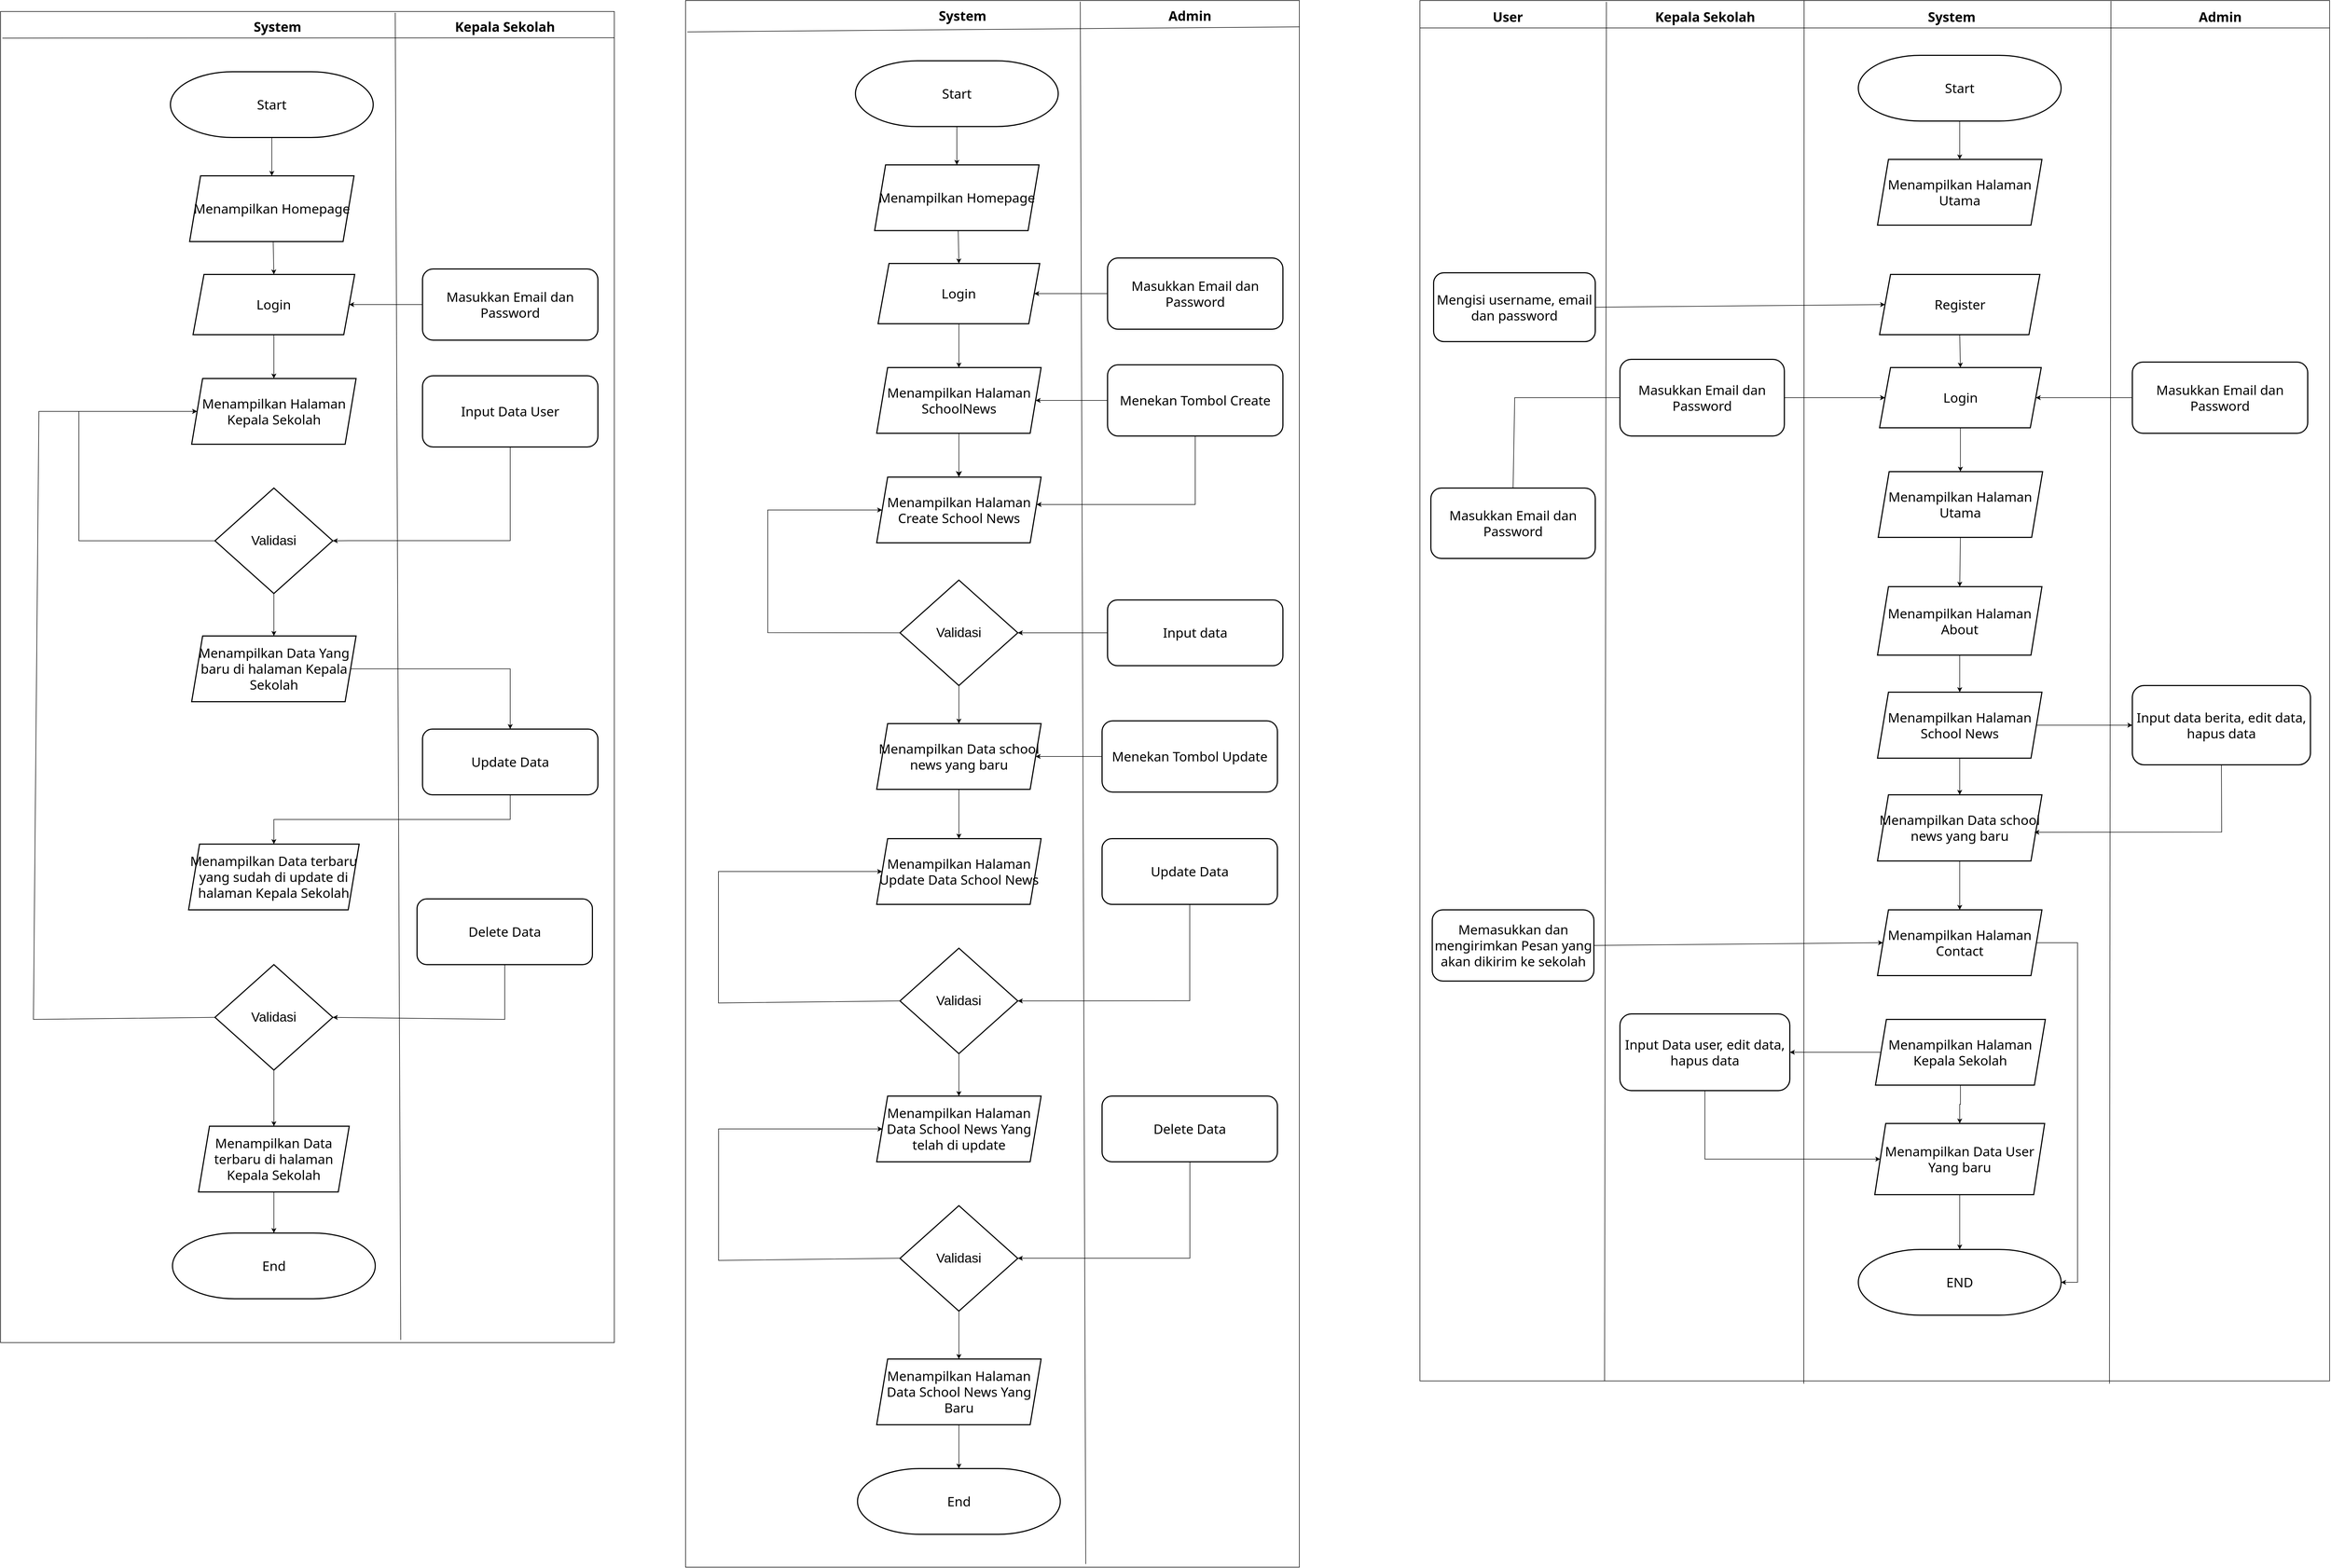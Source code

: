 <mxfile version="26.1.0">
  <diagram name="Page-1" id="62wgaQrexJW1h9v4I1wx">
    <mxGraphModel dx="7474" dy="3331" grid="1" gridSize="10" guides="1" tooltips="1" connect="1" arrows="1" fold="1" page="1" pageScale="1" pageWidth="850" pageHeight="1100" math="0" shadow="0">
      <root>
        <mxCell id="0" />
        <mxCell id="1" parent="0" />
        <mxCell id="3ltAxADLvt097WaD4qXk-1" value="" style="rounded=0;whiteSpace=wrap;html=1;movable=0;resizable=0;rotatable=0;deletable=0;editable=0;locked=1;connectable=0;" parent="1" vertex="1">
          <mxGeometry x="-380" y="-10" width="1660" height="2520" as="geometry" />
        </mxCell>
        <mxCell id="3ltAxADLvt097WaD4qXk-2" value="" style="endArrow=none;html=1;rounded=0;jumpSize=0;fontFamily=Segoe UI;fontSource=https%3A%2F%2Ffonts.googleapis.com%2Fcss%3Ffamily%3DSegoe%2BUI;" parent="1" edge="1">
          <mxGeometry width="50" height="50" relative="1" as="geometry">
            <mxPoint x="-380" y="40" as="sourcePoint" />
            <mxPoint x="1280" y="40" as="targetPoint" />
          </mxGeometry>
        </mxCell>
        <mxCell id="3ltAxADLvt097WaD4qXk-3" value="" style="endArrow=none;html=1;rounded=0;jumpSize=0;exitX=0.205;exitY=0.001;exitDx=0;exitDy=0;exitPerimeter=0;entryX=0.203;entryY=1;entryDx=0;entryDy=0;entryPerimeter=0;fontFamily=Segoe UI;fontSource=https%3A%2F%2Ffonts.googleapis.com%2Fcss%3Ffamily%3DSegoe%2BUI;" parent="1" source="3ltAxADLvt097WaD4qXk-1" target="3ltAxADLvt097WaD4qXk-1" edge="1">
          <mxGeometry width="50" height="50" relative="1" as="geometry">
            <mxPoint x="-370" y="50" as="sourcePoint" />
            <mxPoint x="-41" y="1140" as="targetPoint" />
          </mxGeometry>
        </mxCell>
        <mxCell id="3ltAxADLvt097WaD4qXk-4" value="" style="endArrow=none;html=1;rounded=0;jumpSize=0;exitX=0.205;exitY=0.001;exitDx=0;exitDy=0;exitPerimeter=0;entryX=0.422;entryY=1.002;entryDx=0;entryDy=0;entryPerimeter=0;fontFamily=Segoe UI;fontSource=https%3A%2F%2Ffonts.googleapis.com%2Fcss%3Ffamily%3DSegoe%2BUI;movable=0;resizable=0;rotatable=0;deletable=0;editable=0;locked=1;connectable=0;" parent="1" target="3ltAxADLvt097WaD4qXk-1" edge="1">
          <mxGeometry width="50" height="50" relative="1" as="geometry">
            <mxPoint x="321" y="-10" as="sourcePoint" />
            <mxPoint x="320" y="1139" as="targetPoint" />
          </mxGeometry>
        </mxCell>
        <mxCell id="3ltAxADLvt097WaD4qXk-5" value="" style="endArrow=none;html=1;rounded=0;jumpSize=0;exitX=0.205;exitY=0.001;exitDx=0;exitDy=0;exitPerimeter=0;entryX=0.758;entryY=1.002;entryDx=0;entryDy=0;entryPerimeter=0;fontFamily=Segoe UI;fontSource=https%3A%2F%2Ffonts.googleapis.com%2Fcss%3Ffamily%3DSegoe%2BUI;movable=0;resizable=0;rotatable=0;deletable=0;editable=0;locked=1;connectable=0;" parent="1" target="3ltAxADLvt097WaD4qXk-1" edge="1">
          <mxGeometry width="50" height="50" relative="1" as="geometry">
            <mxPoint x="881" y="-9" as="sourcePoint" />
            <mxPoint x="880" y="1140" as="targetPoint" />
          </mxGeometry>
        </mxCell>
        <mxCell id="3ltAxADLvt097WaD4qXk-6" value="User" style="text;strokeColor=none;fillColor=none;html=1;fontSize=24;fontStyle=1;verticalAlign=middle;align=center;fontFamily=Segoe UI;fontSource=https%3A%2F%2Ffonts.googleapis.com%2Fcss%3Ffamily%3DSegoe%2BUI;" parent="1" vertex="1">
          <mxGeometry x="-270" width="100" height="40" as="geometry" />
        </mxCell>
        <mxCell id="3ltAxADLvt097WaD4qXk-7" value="Kepala Sekolah" style="text;strokeColor=none;fillColor=none;html=1;fontSize=24;fontStyle=1;verticalAlign=middle;align=center;fontFamily=Segoe UI;fontSource=https%3A%2F%2Ffonts.googleapis.com%2Fcss%3Ffamily%3DSegoe%2BUI;" parent="1" vertex="1">
          <mxGeometry x="90" width="100" height="40" as="geometry" />
        </mxCell>
        <mxCell id="3ltAxADLvt097WaD4qXk-8" value="Admin" style="text;strokeColor=none;fillColor=none;html=1;fontSize=24;fontStyle=1;verticalAlign=middle;align=center;fontFamily=Segoe UI;fontSource=https%3A%2F%2Ffonts.googleapis.com%2Fcss%3Ffamily%3DSegoe%2BUI;" parent="1" vertex="1">
          <mxGeometry x="1030" width="100" height="40" as="geometry" />
        </mxCell>
        <mxCell id="3ltAxADLvt097WaD4qXk-9" value="System" style="text;strokeColor=none;fillColor=none;html=1;fontSize=24;fontStyle=1;verticalAlign=middle;align=center;fontFamily=Segoe UI;fontSource=https%3A%2F%2Ffonts.googleapis.com%2Fcss%3Ffamily%3DSegoe%2BUI;" parent="1" vertex="1">
          <mxGeometry x="540" width="100" height="40" as="geometry" />
        </mxCell>
        <mxCell id="3ltAxADLvt097WaD4qXk-10" value="&lt;font style=&quot;font-size: 24px;&quot;&gt;Start&lt;/font&gt;" style="strokeWidth=2;html=1;shape=mxgraph.flowchart.terminator;whiteSpace=wrap;fontFamily=Segoe UI;fontSource=https%3A%2F%2Ffonts.googleapis.com%2Fcss%3Ffamily%3DSegoe%2BUI;" parent="1" vertex="1">
          <mxGeometry x="420" y="90" width="370" height="120" as="geometry" />
        </mxCell>
        <mxCell id="3ltAxADLvt097WaD4qXk-11" value="&lt;font style=&quot;font-size: 24px;&quot;&gt;Masukkan Email dan Password&lt;/font&gt;" style="rounded=1;whiteSpace=wrap;html=1;strokeWidth=2;fontFamily=Segoe UI;fontSource=https%3A%2F%2Ffonts.googleapis.com%2Fcss%3Ffamily%3DSegoe%2BUI;" parent="1" vertex="1">
          <mxGeometry x="920" y="650" width="320" height="130" as="geometry" />
        </mxCell>
        <mxCell id="2jHWjRVy5P1K7-dbzUsx-12" value="" style="endArrow=classic;html=1;rounded=0;exitX=0.5;exitY=0;exitDx=0;exitDy=0;entryX=0;entryY=0.5;entryDx=0;entryDy=0;" parent="1" source="2jHWjRVy5P1K7-dbzUsx-10" target="3ltAxADLvt097WaD4qXk-15" edge="1">
          <mxGeometry width="50" height="50" relative="1" as="geometry">
            <mxPoint x="630" y="970" as="sourcePoint" />
            <mxPoint x="470" y="530" as="targetPoint" />
            <Array as="points">
              <mxPoint x="-207" y="715" />
            </Array>
          </mxGeometry>
        </mxCell>
        <mxCell id="3ltAxADLvt097WaD4qXk-13" value="&lt;font style=&quot;font-size: 24px;&quot;&gt;Masukkan Email dan Password&lt;/font&gt;" style="rounded=1;whiteSpace=wrap;html=1;strokeWidth=2;fontFamily=Segoe UI;fontSource=https%3A%2F%2Ffonts.googleapis.com%2Fcss%3Ffamily%3DSegoe%2BUI;" parent="1" vertex="1">
          <mxGeometry x="-15" y="645" width="300" height="140" as="geometry" />
        </mxCell>
        <mxCell id="3ltAxADLvt097WaD4qXk-15" value="&lt;font style=&quot;font-size: 24px;&quot;&gt;Login&lt;/font&gt;" style="shape=parallelogram;perimeter=parallelogramPerimeter;whiteSpace=wrap;html=1;fixedSize=1;strokeWidth=2;fontFamily=Segoe UI;fontSource=https%3A%2F%2Ffonts.googleapis.com%2Fcss%3Ffamily%3DSegoe%2BUI;" parent="1" vertex="1">
          <mxGeometry x="458.75" y="660" width="295" height="110" as="geometry" />
        </mxCell>
        <mxCell id="3ltAxADLvt097WaD4qXk-17" value="&lt;font style=&quot;font-size: 24px;&quot;&gt;Menampilkan Halaman Utama&lt;/font&gt;" style="shape=parallelogram;perimeter=parallelogramPerimeter;whiteSpace=wrap;html=1;fixedSize=1;strokeWidth=2;fontFamily=Segoe UI;fontSource=https%3A%2F%2Ffonts.googleapis.com%2Fcss%3Ffamily%3DSegoe%2BUI;" parent="1" vertex="1">
          <mxGeometry x="455" y="280" width="300" height="120" as="geometry" />
        </mxCell>
        <mxCell id="3ltAxADLvt097WaD4qXk-23" value="" style="edgeStyle=orthogonalEdgeStyle;rounded=0;orthogonalLoop=1;jettySize=auto;html=1;fontFamily=Segoe UI;fontSource=https%3A%2F%2Ffonts.googleapis.com%2Fcss%3Ffamily%3DSegoe%2BUI;" parent="1" source="3ltAxADLvt097WaD4qXk-19" target="3ltAxADLvt097WaD4qXk-22" edge="1">
          <mxGeometry relative="1" as="geometry" />
        </mxCell>
        <mxCell id="3ltAxADLvt097WaD4qXk-19" value="&lt;font style=&quot;font-size: 24px;&quot;&gt;Menampilkan Halaman About&lt;/font&gt;" style="shape=parallelogram;perimeter=parallelogramPerimeter;whiteSpace=wrap;html=1;fixedSize=1;strokeWidth=2;fontFamily=Segoe UI;fontSource=https%3A%2F%2Ffonts.googleapis.com%2Fcss%3Ffamily%3DSegoe%2BUI;" parent="1" vertex="1">
          <mxGeometry x="455" y="1060" width="300" height="125" as="geometry" />
        </mxCell>
        <mxCell id="3ltAxADLvt097WaD4qXk-27" value="" style="edgeStyle=orthogonalEdgeStyle;rounded=0;orthogonalLoop=1;jettySize=auto;html=1;fontFamily=Segoe UI;fontSource=https%3A%2F%2Ffonts.googleapis.com%2Fcss%3Ffamily%3DSegoe%2BUI;" parent="1" source="3ltAxADLvt097WaD4qXk-22" target="3ltAxADLvt097WaD4qXk-26" edge="1">
          <mxGeometry relative="1" as="geometry" />
        </mxCell>
        <mxCell id="3ltAxADLvt097WaD4qXk-31" value="" style="edgeStyle=orthogonalEdgeStyle;rounded=0;orthogonalLoop=1;jettySize=auto;html=1;fontFamily=Segoe UI;fontSource=https%3A%2F%2Ffonts.googleapis.com%2Fcss%3Ffamily%3DSegoe%2BUI;" parent="1" source="3ltAxADLvt097WaD4qXk-22" target="3ltAxADLvt097WaD4qXk-30" edge="1">
          <mxGeometry relative="1" as="geometry" />
        </mxCell>
        <mxCell id="3ltAxADLvt097WaD4qXk-22" value="&lt;font style=&quot;font-size: 24px;&quot;&gt;Menampilkan Halaman School News&lt;/font&gt;" style="shape=parallelogram;perimeter=parallelogramPerimeter;whiteSpace=wrap;html=1;fixedSize=1;strokeWidth=2;fontFamily=Segoe UI;fontSource=https%3A%2F%2Ffonts.googleapis.com%2Fcss%3Ffamily%3DSegoe%2BUI;" parent="1" vertex="1">
          <mxGeometry x="455" y="1252.62" width="300" height="120.5" as="geometry" />
        </mxCell>
        <mxCell id="3ltAxADLvt097WaD4qXk-26" value="&lt;font style=&quot;font-size: 24px;&quot;&gt;Input data berita, edit data, hapus data&lt;/font&gt;" style="rounded=1;whiteSpace=wrap;html=1;strokeWidth=2;fontFamily=Segoe UI;fontSource=https%3A%2F%2Ffonts.googleapis.com%2Fcss%3Ffamily%3DSegoe%2BUI;" parent="1" vertex="1">
          <mxGeometry x="920" y="1240.5" width="325" height="144.75" as="geometry" />
        </mxCell>
        <mxCell id="3ltAxADLvt097WaD4qXk-35" value="" style="edgeStyle=orthogonalEdgeStyle;rounded=0;orthogonalLoop=1;jettySize=auto;html=1;fontFamily=Segoe UI;fontSource=https%3A%2F%2Ffonts.googleapis.com%2Fcss%3Ffamily%3DSegoe%2BUI;" parent="1" source="3ltAxADLvt097WaD4qXk-30" target="3ltAxADLvt097WaD4qXk-34" edge="1">
          <mxGeometry relative="1" as="geometry" />
        </mxCell>
        <mxCell id="3ltAxADLvt097WaD4qXk-30" value="&lt;font style=&quot;font-size: 24px;&quot;&gt;Menampilkan Data school news yang baru&lt;/font&gt;" style="shape=parallelogram;perimeter=parallelogramPerimeter;whiteSpace=wrap;html=1;fixedSize=1;strokeWidth=2;fontFamily=Segoe UI;fontSource=https%3A%2F%2Ffonts.googleapis.com%2Fcss%3Ffamily%3DSegoe%2BUI;" parent="1" vertex="1">
          <mxGeometry x="455" y="1440" width="300" height="120.75" as="geometry" />
        </mxCell>
        <mxCell id="3ltAxADLvt097WaD4qXk-32" value="" style="endArrow=classic;html=1;rounded=0;exitX=0.5;exitY=1;exitDx=0;exitDy=0;entryX=0.954;entryY=0.566;entryDx=0;entryDy=0;entryPerimeter=0;fontFamily=Segoe UI;fontSource=https%3A%2F%2Ffonts.googleapis.com%2Fcss%3Ffamily%3DSegoe%2BUI;" parent="1" source="3ltAxADLvt097WaD4qXk-26" target="3ltAxADLvt097WaD4qXk-30" edge="1">
          <mxGeometry width="50" height="50" relative="1" as="geometry">
            <mxPoint x="1060" y="1250" as="sourcePoint" />
            <mxPoint x="1110" y="1200" as="targetPoint" />
            <Array as="points">
              <mxPoint x="1083" y="1508" />
            </Array>
          </mxGeometry>
        </mxCell>
        <mxCell id="3ltAxADLvt097WaD4qXk-34" value="&lt;font style=&quot;font-size: 24px;&quot;&gt;Menampilkan Halaman Contact&lt;/font&gt;" style="shape=parallelogram;perimeter=parallelogramPerimeter;whiteSpace=wrap;html=1;fixedSize=1;strokeWidth=2;fontFamily=Segoe UI;fontSource=https%3A%2F%2Ffonts.googleapis.com%2Fcss%3Ffamily%3DSegoe%2BUI;" parent="1" vertex="1">
          <mxGeometry x="455" y="1650" width="300" height="120" as="geometry" />
        </mxCell>
        <mxCell id="3ltAxADLvt097WaD4qXk-36" value="" style="endArrow=classic;html=1;rounded=0;entryX=0;entryY=0.5;entryDx=0;entryDy=0;fontFamily=Segoe UI;fontSource=https%3A%2F%2Ffonts.googleapis.com%2Fcss%3Ffamily%3DSegoe%2BUI;" parent="1" source="3ltAxADLvt097WaD4qXk-13" target="3ltAxADLvt097WaD4qXk-15" edge="1">
          <mxGeometry width="50" height="50" relative="1" as="geometry">
            <mxPoint x="270" y="397.5" as="sourcePoint" />
            <mxPoint x="340.711" y="347.5" as="targetPoint" />
          </mxGeometry>
        </mxCell>
        <mxCell id="3ltAxADLvt097WaD4qXk-37" value="" style="endArrow=classic;html=1;rounded=0;entryX=1;entryY=0.5;entryDx=0;entryDy=0;exitX=0;exitY=0.5;exitDx=0;exitDy=0;movable=0;resizable=0;rotatable=0;deletable=0;editable=0;locked=1;connectable=0;" parent="1" source="3ltAxADLvt097WaD4qXk-11" target="3ltAxADLvt097WaD4qXk-15" edge="1">
          <mxGeometry width="50" height="50" relative="1" as="geometry">
            <mxPoint x="960" y="400" as="sourcePoint" />
            <mxPoint x="1010" y="350" as="targetPoint" />
          </mxGeometry>
        </mxCell>
        <mxCell id="3ltAxADLvt097WaD4qXk-38" value="&lt;font style=&quot;font-size: 24px;&quot;&gt;Memasukkan dan mengirimkan Pesan yang akan dikirim ke sekolah&lt;/font&gt;" style="rounded=1;whiteSpace=wrap;html=1;strokeWidth=2;fontFamily=Segoe UI;fontSource=https%3A%2F%2Ffonts.googleapis.com%2Fcss%3Ffamily%3DSegoe%2BUI;" parent="1" vertex="1">
          <mxGeometry x="-357.5" y="1650" width="295" height="130" as="geometry" />
        </mxCell>
        <mxCell id="3ltAxADLvt097WaD4qXk-41" value="&lt;font style=&quot;font-size: 24px;&quot;&gt;Register&lt;/font&gt;" style="shape=parallelogram;perimeter=parallelogramPerimeter;whiteSpace=wrap;html=1;fixedSize=1;strokeWidth=2;fontFamily=Segoe UI;fontSource=https%3A%2F%2Ffonts.googleapis.com%2Fcss%3Ffamily%3DSegoe%2BUI;" parent="1" vertex="1">
          <mxGeometry x="458.75" y="490" width="292.5" height="110" as="geometry" />
        </mxCell>
        <mxCell id="3ltAxADLvt097WaD4qXk-43" value="" style="endArrow=classic;html=1;rounded=0;entryX=0.5;entryY=0;entryDx=0;entryDy=0;exitX=0.5;exitY=1;exitDx=0;exitDy=0;fontFamily=Segoe UI;fontSource=https%3A%2F%2Ffonts.googleapis.com%2Fcss%3Ffamily%3DSegoe%2BUI;" parent="1" source="3ltAxADLvt097WaD4qXk-41" target="3ltAxADLvt097WaD4qXk-15" edge="1">
          <mxGeometry width="50" height="50" relative="1" as="geometry">
            <mxPoint x="600" y="390" as="sourcePoint" />
            <mxPoint x="650" y="380" as="targetPoint" />
          </mxGeometry>
        </mxCell>
        <mxCell id="3ltAxADLvt097WaD4qXk-44" value="&lt;font style=&quot;font-size: 24px;&quot;&gt;Mengisi username, email dan password&lt;/font&gt;" style="rounded=1;whiteSpace=wrap;html=1;strokeWidth=2;fontFamily=Segoe UI;fontSource=https%3A%2F%2Ffonts.googleapis.com%2Fcss%3Ffamily%3DSegoe%2BUI;" parent="1" vertex="1">
          <mxGeometry x="-355" y="487" width="295" height="125.63" as="geometry" />
        </mxCell>
        <mxCell id="2jHWjRVy5P1K7-dbzUsx-4" value="" style="edgeStyle=orthogonalEdgeStyle;rounded=0;orthogonalLoop=1;jettySize=auto;html=1;fontFamily=Segoe UI;fontSource=https%3A%2F%2Ffonts.googleapis.com%2Fcss%3Ffamily%3DSegoe%2BUI;" parent="1" source="2jHWjRVy5P1K7-dbzUsx-1" target="2jHWjRVy5P1K7-dbzUsx-3" edge="1">
          <mxGeometry relative="1" as="geometry" />
        </mxCell>
        <mxCell id="2jHWjRVy5P1K7-dbzUsx-6" value="" style="edgeStyle=orthogonalEdgeStyle;rounded=0;orthogonalLoop=1;jettySize=auto;html=1;fontFamily=Segoe UI;fontSource=https%3A%2F%2Ffonts.googleapis.com%2Fcss%3Ffamily%3DSegoe%2BUI;" parent="1" source="2jHWjRVy5P1K7-dbzUsx-1" target="2jHWjRVy5P1K7-dbzUsx-5" edge="1">
          <mxGeometry relative="1" as="geometry" />
        </mxCell>
        <mxCell id="2jHWjRVy5P1K7-dbzUsx-1" value="&lt;font style=&quot;font-size: 24px;&quot;&gt;Menampilkan Halaman Kepala Sekolah&lt;/font&gt;" style="shape=parallelogram;perimeter=parallelogramPerimeter;whiteSpace=wrap;html=1;fixedSize=1;strokeWidth=2;fontFamily=Segoe UI;fontSource=https%3A%2F%2Ffonts.googleapis.com%2Fcss%3Ffamily%3DSegoe%2BUI;" parent="1" vertex="1">
          <mxGeometry x="451.25" y="1850" width="310" height="120" as="geometry" />
        </mxCell>
        <mxCell id="2jHWjRVy5P1K7-dbzUsx-3" value="&lt;font style=&quot;font-size: 24px;&quot;&gt;Input Data user, edit data, hapus data&lt;/font&gt;" style="rounded=1;whiteSpace=wrap;html=1;strokeWidth=2;fontFamily=Segoe UI;fontSource=https%3A%2F%2Ffonts.googleapis.com%2Fcss%3Ffamily%3DSegoe%2BUI;" parent="1" vertex="1">
          <mxGeometry x="-15" y="1840" width="310" height="140" as="geometry" />
        </mxCell>
        <mxCell id="2jHWjRVy5P1K7-dbzUsx-5" value="&lt;font style=&quot;font-size: 24px;&quot;&gt;Menampilkan Data User Yang baru&lt;/font&gt;" style="shape=parallelogram;perimeter=parallelogramPerimeter;whiteSpace=wrap;html=1;fixedSize=1;strokeWidth=2;fontFamily=Segoe UI;fontSource=https%3A%2F%2Ffonts.googleapis.com%2Fcss%3Ffamily%3DSegoe%2BUI;" parent="1" vertex="1">
          <mxGeometry x="450" y="2040" width="310" height="130" as="geometry" />
        </mxCell>
        <mxCell id="2jHWjRVy5P1K7-dbzUsx-7" value="" style="endArrow=classic;html=1;rounded=0;exitX=0.5;exitY=1;exitDx=0;exitDy=0;entryX=0;entryY=0.5;entryDx=0;entryDy=0;" parent="1" source="2jHWjRVy5P1K7-dbzUsx-3" target="2jHWjRVy5P1K7-dbzUsx-5" edge="1">
          <mxGeometry width="50" height="50" relative="1" as="geometry">
            <mxPoint x="270" y="2070" as="sourcePoint" />
            <mxPoint x="320" y="2020" as="targetPoint" />
            <Array as="points">
              <mxPoint x="140" y="2105" />
            </Array>
          </mxGeometry>
        </mxCell>
        <mxCell id="2jHWjRVy5P1K7-dbzUsx-10" value="&lt;font style=&quot;font-size: 24px;&quot;&gt;Masukkan Email dan Password&lt;/font&gt;" style="rounded=1;whiteSpace=wrap;html=1;fontFamily=Segoe UI;strokeWidth=2;fontSource=https%3A%2F%2Ffonts.googleapis.com%2Fcss%3Ffamily%3DSegoe%2BUI;" parent="1" vertex="1">
          <mxGeometry x="-360" y="880" width="300" height="128.45" as="geometry" />
        </mxCell>
        <mxCell id="2jHWjRVy5P1K7-dbzUsx-13" value="&lt;font style=&quot;font-size: 24px;&quot;&gt;END&lt;/font&gt;" style="strokeWidth=2;html=1;shape=mxgraph.flowchart.terminator;whiteSpace=wrap;fontFamily=Segoe UI;fontSource=https%3A%2F%2Ffonts.googleapis.com%2Fcss%3Ffamily%3DSegoe%2BUI;" parent="1" vertex="1">
          <mxGeometry x="420" y="2270" width="370" height="120" as="geometry" />
        </mxCell>
        <mxCell id="2jHWjRVy5P1K7-dbzUsx-14" value="" style="endArrow=classic;html=1;rounded=0;entryX=0.5;entryY=0;entryDx=0;entryDy=0;entryPerimeter=0;exitX=0.5;exitY=1;exitDx=0;exitDy=0;" parent="1" source="2jHWjRVy5P1K7-dbzUsx-5" target="2jHWjRVy5P1K7-dbzUsx-13" edge="1">
          <mxGeometry width="50" height="50" relative="1" as="geometry">
            <mxPoint x="540" y="2140" as="sourcePoint" />
            <mxPoint x="590" y="2090" as="targetPoint" />
          </mxGeometry>
        </mxCell>
        <mxCell id="2jHWjRVy5P1K7-dbzUsx-15" value="" style="endArrow=classic;html=1;rounded=0;exitX=1;exitY=0.5;exitDx=0;exitDy=0;entryX=0;entryY=0.5;entryDx=0;entryDy=0;" parent="1" source="3ltAxADLvt097WaD4qXk-44" target="3ltAxADLvt097WaD4qXk-41" edge="1">
          <mxGeometry width="50" height="50" relative="1" as="geometry">
            <mxPoint x="110" y="560" as="sourcePoint" />
            <mxPoint x="160" y="510" as="targetPoint" />
          </mxGeometry>
        </mxCell>
        <mxCell id="2jHWjRVy5P1K7-dbzUsx-16" value="&lt;font style=&quot;font-size: 24px;&quot;&gt;Menampilkan Halaman Utama&lt;/font&gt;" style="shape=parallelogram;perimeter=parallelogramPerimeter;whiteSpace=wrap;html=1;fixedSize=1;strokeWidth=2;fontFamily=Segoe UI;fontSource=https%3A%2F%2Ffonts.googleapis.com%2Fcss%3Ffamily%3DSegoe%2BUI;" parent="1" vertex="1">
          <mxGeometry x="456.25" y="850" width="300" height="120" as="geometry" />
        </mxCell>
        <mxCell id="2jHWjRVy5P1K7-dbzUsx-18" value="" style="endArrow=classic;html=1;rounded=0;exitX=0.5;exitY=1;exitDx=0;exitDy=0;entryX=0.5;entryY=0;entryDx=0;entryDy=0;" parent="1" source="3ltAxADLvt097WaD4qXk-15" target="2jHWjRVy5P1K7-dbzUsx-16" edge="1">
          <mxGeometry width="50" height="50" relative="1" as="geometry">
            <mxPoint x="605.82" y="770" as="sourcePoint" />
            <mxPoint x="605.82" y="860" as="targetPoint" />
          </mxGeometry>
        </mxCell>
        <mxCell id="2jHWjRVy5P1K7-dbzUsx-19" value="" style="endArrow=classic;html=1;rounded=0;exitX=0.5;exitY=1;exitDx=0;exitDy=0;entryX=0.5;entryY=0;entryDx=0;entryDy=0;" parent="1" source="2jHWjRVy5P1K7-dbzUsx-16" target="3ltAxADLvt097WaD4qXk-19" edge="1">
          <mxGeometry width="50" height="50" relative="1" as="geometry">
            <mxPoint x="604.57" y="980" as="sourcePoint" />
            <mxPoint x="604.57" y="1060" as="targetPoint" />
          </mxGeometry>
        </mxCell>
        <mxCell id="2jHWjRVy5P1K7-dbzUsx-20" value="" style="endArrow=classic;html=1;rounded=0;exitX=0.5;exitY=1;exitDx=0;exitDy=0;exitPerimeter=0;entryX=0.5;entryY=0;entryDx=0;entryDy=0;" parent="1" source="3ltAxADLvt097WaD4qXk-10" target="3ltAxADLvt097WaD4qXk-17" edge="1">
          <mxGeometry width="50" height="50" relative="1" as="geometry">
            <mxPoint x="600" y="290" as="sourcePoint" />
            <mxPoint x="650" y="240" as="targetPoint" />
          </mxGeometry>
        </mxCell>
        <mxCell id="2jHWjRVy5P1K7-dbzUsx-22" value="" style="endArrow=classic;html=1;rounded=0;exitX=1;exitY=0.5;exitDx=0;exitDy=0;entryX=0;entryY=0.5;entryDx=0;entryDy=0;" parent="1" source="3ltAxADLvt097WaD4qXk-38" target="3ltAxADLvt097WaD4qXk-34" edge="1">
          <mxGeometry width="50" height="50" relative="1" as="geometry">
            <mxPoint x="80" y="1710" as="sourcePoint" />
            <mxPoint x="130" y="1660" as="targetPoint" />
          </mxGeometry>
        </mxCell>
        <mxCell id="2jHWjRVy5P1K7-dbzUsx-23" value="" style="endArrow=classic;html=1;rounded=0;exitX=1;exitY=0.5;exitDx=0;exitDy=0;" parent="1" source="3ltAxADLvt097WaD4qXk-34" target="2jHWjRVy5P1K7-dbzUsx-13" edge="1">
          <mxGeometry width="50" height="50" relative="1" as="geometry">
            <mxPoint x="670" y="1805" as="sourcePoint" />
            <mxPoint x="1197" y="1800" as="targetPoint" />
            <Array as="points">
              <mxPoint x="820" y="1710" />
              <mxPoint x="820" y="2330" />
            </Array>
          </mxGeometry>
        </mxCell>
        <mxCell id="dduft3zrfglzk03316oQ-1" value="" style="rounded=0;whiteSpace=wrap;html=1;movable=1;resizable=1;rotatable=1;deletable=1;editable=1;locked=0;connectable=1;" parent="1" vertex="1">
          <mxGeometry x="-1720" y="-10" width="1120" height="2860" as="geometry" />
        </mxCell>
        <mxCell id="dduft3zrfglzk03316oQ-2" value="" style="endArrow=none;html=1;rounded=0;jumpSize=0;fontFamily=Segoe UI;fontSource=https%3A%2F%2Ffonts.googleapis.com%2Fcss%3Ffamily%3DSegoe%2BUI;exitX=0.003;exitY=0.02;exitDx=0;exitDy=0;exitPerimeter=0;" parent="1" source="dduft3zrfglzk03316oQ-1" edge="1">
          <mxGeometry width="50" height="50" relative="1" as="geometry">
            <mxPoint x="-2260" y="38" as="sourcePoint" />
            <mxPoint x="-600" y="38" as="targetPoint" />
          </mxGeometry>
        </mxCell>
        <mxCell id="dduft3zrfglzk03316oQ-5" value="Admin" style="text;strokeColor=none;fillColor=none;html=1;fontSize=24;fontStyle=1;verticalAlign=middle;align=center;fontFamily=Segoe UI;fontSource=https%3A%2F%2Ffonts.googleapis.com%2Fcss%3Ffamily%3DSegoe%2BUI;" parent="1" vertex="1">
          <mxGeometry x="-850" y="-2" width="100" height="40" as="geometry" />
        </mxCell>
        <mxCell id="dduft3zrfglzk03316oQ-6" value="System" style="text;strokeColor=none;fillColor=none;html=1;fontSize=24;fontStyle=1;verticalAlign=middle;align=center;fontFamily=Segoe UI;fontSource=https%3A%2F%2Ffonts.googleapis.com%2Fcss%3Ffamily%3DSegoe%2BUI;" parent="1" vertex="1">
          <mxGeometry x="-1265" y="-2" width="100" height="40" as="geometry" />
        </mxCell>
        <mxCell id="dduft3zrfglzk03316oQ-10" value="" style="endArrow=none;html=1;rounded=0;jumpSize=0;exitX=0.205;exitY=0.001;exitDx=0;exitDy=0;exitPerimeter=0;entryX=0.652;entryY=0.998;entryDx=0;entryDy=0;entryPerimeter=0;fontFamily=Segoe UI;fontSource=https%3A%2F%2Ffonts.googleapis.com%2Fcss%3Ffamily%3DSegoe%2BUI;" parent="1" edge="1" target="dduft3zrfglzk03316oQ-1">
          <mxGeometry width="50" height="50" relative="1" as="geometry">
            <mxPoint x="-999.8" y="-7.83" as="sourcePoint" />
            <mxPoint x="-950.0" y="2817.84" as="targetPoint" />
          </mxGeometry>
        </mxCell>
        <mxCell id="dduft3zrfglzk03316oQ-11" value="&lt;font style=&quot;font-size: 24px;&quot;&gt;Start&lt;/font&gt;" style="strokeWidth=2;html=1;shape=mxgraph.flowchart.terminator;whiteSpace=wrap;fontFamily=Segoe UI;fontSource=https%3A%2F%2Ffonts.googleapis.com%2Fcss%3Ffamily%3DSegoe%2BUI;" parent="1" vertex="1">
          <mxGeometry x="-1410" y="100" width="370" height="120" as="geometry" />
        </mxCell>
        <mxCell id="dduft3zrfglzk03316oQ-12" value="&lt;font style=&quot;font-size: 24px;&quot;&gt;Menampilkan Homepage&lt;/font&gt;" style="shape=parallelogram;perimeter=parallelogramPerimeter;whiteSpace=wrap;html=1;fixedSize=1;strokeWidth=2;fontFamily=Segoe UI;fontSource=https%3A%2F%2Ffonts.googleapis.com%2Fcss%3Ffamily%3DSegoe%2BUI;" parent="1" vertex="1">
          <mxGeometry x="-1375" y="290" width="300" height="120" as="geometry" />
        </mxCell>
        <mxCell id="dduft3zrfglzk03316oQ-13" value="" style="endArrow=classic;html=1;rounded=0;exitX=0.5;exitY=1;exitDx=0;exitDy=0;exitPerimeter=0;entryX=0.5;entryY=0;entryDx=0;entryDy=0;" parent="1" source="dduft3zrfglzk03316oQ-11" target="dduft3zrfglzk03316oQ-12" edge="1">
          <mxGeometry width="50" height="50" relative="1" as="geometry">
            <mxPoint x="-1230" y="300" as="sourcePoint" />
            <mxPoint x="-1180" y="250" as="targetPoint" />
          </mxGeometry>
        </mxCell>
        <mxCell id="dduft3zrfglzk03316oQ-14" value="&lt;font style=&quot;font-size: 24px;&quot;&gt;Masukkan Email dan Password&lt;/font&gt;" style="rounded=1;whiteSpace=wrap;html=1;strokeWidth=2;fontFamily=Segoe UI;fontSource=https%3A%2F%2Ffonts.googleapis.com%2Fcss%3Ffamily%3DSegoe%2BUI;" parent="1" vertex="1">
          <mxGeometry x="-950" y="460" width="320" height="130" as="geometry" />
        </mxCell>
        <mxCell id="dduft3zrfglzk03316oQ-16" value="&lt;font style=&quot;font-size: 24px;&quot;&gt;Login&lt;/font&gt;" style="shape=parallelogram;perimeter=parallelogramPerimeter;whiteSpace=wrap;html=1;fixedSize=1;strokeWidth=2;fontFamily=Segoe UI;fontSource=https%3A%2F%2Ffonts.googleapis.com%2Fcss%3Ffamily%3DSegoe%2BUI;" parent="1" vertex="1">
          <mxGeometry x="-1368.75" y="470" width="295" height="110" as="geometry" />
        </mxCell>
        <mxCell id="dduft3zrfglzk03316oQ-18" value="" style="endArrow=classic;html=1;rounded=0;entryX=1;entryY=0.5;entryDx=0;entryDy=0;exitX=0;exitY=0.5;exitDx=0;exitDy=0;movable=0;resizable=0;rotatable=0;deletable=0;editable=0;locked=1;connectable=0;" parent="1" source="dduft3zrfglzk03316oQ-14" target="dduft3zrfglzk03316oQ-16" edge="1">
          <mxGeometry width="50" height="50" relative="1" as="geometry">
            <mxPoint x="970" y="410" as="sourcePoint" />
            <mxPoint x="1020" y="360" as="targetPoint" />
          </mxGeometry>
        </mxCell>
        <mxCell id="dduft3zrfglzk03316oQ-19" value="" style="endArrow=classic;html=1;rounded=0;entryX=0.5;entryY=0;entryDx=0;entryDy=0;exitX=0.5;exitY=1;exitDx=0;exitDy=0;fontFamily=Segoe UI;fontSource=https%3A%2F%2Ffonts.googleapis.com%2Fcss%3Ffamily%3DSegoe%2BUI;" parent="1" target="dduft3zrfglzk03316oQ-16" edge="1">
          <mxGeometry width="50" height="50" relative="1" as="geometry">
            <mxPoint x="-1222.5" y="410" as="sourcePoint" />
            <mxPoint x="-1177.5" y="190" as="targetPoint" />
          </mxGeometry>
        </mxCell>
        <mxCell id="dduft3zrfglzk03316oQ-23" value="" style="edgeStyle=none;curved=1;rounded=0;orthogonalLoop=1;jettySize=auto;html=1;fontSize=12;startSize=8;endSize=8;" parent="1" source="dduft3zrfglzk03316oQ-20" target="dduft3zrfglzk03316oQ-22" edge="1">
          <mxGeometry relative="1" as="geometry" />
        </mxCell>
        <mxCell id="CD1XW3Ag8t7nM-20CVLd-2" value="" style="edgeStyle=orthogonalEdgeStyle;rounded=0;orthogonalLoop=1;jettySize=auto;html=1;entryX=1;entryY=0.5;entryDx=0;entryDy=0;exitX=0;exitY=0.5;exitDx=0;exitDy=0;" parent="1" source="CD1XW3Ag8t7nM-20CVLd-1" target="dduft3zrfglzk03316oQ-20" edge="1">
          <mxGeometry relative="1" as="geometry" />
        </mxCell>
        <mxCell id="dduft3zrfglzk03316oQ-20" value="&lt;font style=&quot;font-size: 24px;&quot;&gt;Menampilkan Halaman SchoolNews&lt;/font&gt;" style="shape=parallelogram;perimeter=parallelogramPerimeter;whiteSpace=wrap;html=1;fixedSize=1;strokeWidth=2;fontFamily=Segoe UI;fontSource=https%3A%2F%2Ffonts.googleapis.com%2Fcss%3Ffamily%3DSegoe%2BUI;" parent="1" vertex="1">
          <mxGeometry x="-1371.25" y="660" width="300" height="120" as="geometry" />
        </mxCell>
        <mxCell id="dduft3zrfglzk03316oQ-21" value="" style="endArrow=classic;html=1;rounded=0;exitX=0.5;exitY=1;exitDx=0;exitDy=0;entryX=0.5;entryY=0;entryDx=0;entryDy=0;" parent="1" source="dduft3zrfglzk03316oQ-16" target="dduft3zrfglzk03316oQ-20" edge="1">
          <mxGeometry width="50" height="50" relative="1" as="geometry">
            <mxPoint x="-1221.68" y="580" as="sourcePoint" />
            <mxPoint x="-1221.68" y="670" as="targetPoint" />
          </mxGeometry>
        </mxCell>
        <mxCell id="dduft3zrfglzk03316oQ-22" value="&lt;font style=&quot;font-size: 24px;&quot;&gt;Menampilkan Halaman Create School News&lt;/font&gt;" style="shape=parallelogram;perimeter=parallelogramPerimeter;whiteSpace=wrap;html=1;fixedSize=1;fontFamily=Segoe UI;strokeWidth=2;fontSource=https%3A%2F%2Ffonts.googleapis.com%2Fcss%3Ffamily%3DSegoe%2BUI;" parent="1" vertex="1">
          <mxGeometry x="-1371.25" y="860" width="300" height="120" as="geometry" />
        </mxCell>
        <mxCell id="CD1XW3Ag8t7nM-20CVLd-1" value="&lt;font style=&quot;font-size: 24px;&quot;&gt;Menekan Tombol Create&lt;/font&gt;" style="rounded=1;whiteSpace=wrap;html=1;fontFamily=Segoe UI;strokeWidth=2;fontSource=https%3A%2F%2Ffonts.googleapis.com%2Fcss%3Ffamily%3DSegoe%2BUI;" parent="1" vertex="1">
          <mxGeometry x="-950" y="655" width="320" height="130" as="geometry" />
        </mxCell>
        <mxCell id="CD1XW3Ag8t7nM-20CVLd-3" value="" style="edgeStyle=orthogonalEdgeStyle;rounded=0;orthogonalLoop=1;jettySize=auto;html=1;exitX=0.5;exitY=1;exitDx=0;exitDy=0;" parent="1" source="CD1XW3Ag8t7nM-20CVLd-1" target="dduft3zrfglzk03316oQ-22" edge="1">
          <mxGeometry relative="1" as="geometry">
            <mxPoint x="-900" y="943.89" as="sourcePoint" />
            <mxPoint x="-769" y="943.89" as="targetPoint" />
            <Array as="points">
              <mxPoint x="-790" y="910" />
            </Array>
          </mxGeometry>
        </mxCell>
        <mxCell id="CD1XW3Ag8t7nM-20CVLd-7" value="" style="edgeStyle=orthogonalEdgeStyle;rounded=0;orthogonalLoop=1;jettySize=auto;html=1;entryX=1;entryY=0.5;entryDx=0;entryDy=0;exitX=0;exitY=0.5;exitDx=0;exitDy=0;entryPerimeter=0;" parent="1" source="CD1XW3Ag8t7nM-20CVLd-6" target="RlPF4eproUmVAvi5OpJy-2" edge="1">
          <mxGeometry relative="1" as="geometry" />
        </mxCell>
        <mxCell id="RlPF4eproUmVAvi5OpJy-10" value="" style="edgeStyle=orthogonalEdgeStyle;rounded=0;orthogonalLoop=1;jettySize=auto;html=1;" edge="1" parent="1" source="CD1XW3Ag8t7nM-20CVLd-4" target="RlPF4eproUmVAvi5OpJy-9">
          <mxGeometry relative="1" as="geometry" />
        </mxCell>
        <mxCell id="CD1XW3Ag8t7nM-20CVLd-4" value="&lt;span style=&quot;font-size: 24px;&quot;&gt;Menampilkan Data school news yang baru&lt;/span&gt;" style="shape=parallelogram;perimeter=parallelogramPerimeter;whiteSpace=wrap;html=1;fixedSize=1;fontFamily=Segoe UI;strokeWidth=2;fontSource=https%3A%2F%2Ffonts.googleapis.com%2Fcss%3Ffamily%3DSegoe%2BUI;" parent="1" vertex="1">
          <mxGeometry x="-1371.25" y="1310" width="300" height="120" as="geometry" />
        </mxCell>
        <mxCell id="CD1XW3Ag8t7nM-20CVLd-6" value="&lt;font style=&quot;font-size: 24px;&quot;&gt;Input data&lt;/font&gt;" style="rounded=1;whiteSpace=wrap;html=1;fontFamily=Segoe UI;strokeWidth=2;fontSource=https%3A%2F%2Ffonts.googleapis.com%2Fcss%3Ffamily%3DSegoe%2BUI;" parent="1" vertex="1">
          <mxGeometry x="-950" y="1084.25" width="320" height="120" as="geometry" />
        </mxCell>
        <mxCell id="RlPF4eproUmVAvi5OpJy-3" value="" style="edgeStyle=orthogonalEdgeStyle;rounded=0;orthogonalLoop=1;jettySize=auto;html=1;" edge="1" parent="1" source="RlPF4eproUmVAvi5OpJy-2" target="CD1XW3Ag8t7nM-20CVLd-4">
          <mxGeometry relative="1" as="geometry" />
        </mxCell>
        <mxCell id="RlPF4eproUmVAvi5OpJy-2" value="&lt;font style=&quot;font-size: 24px;&quot;&gt;Validasi&lt;/font&gt;" style="strokeWidth=2;html=1;shape=mxgraph.flowchart.decision;whiteSpace=wrap;" vertex="1" parent="1">
          <mxGeometry x="-1328.75" y="1048" width="215" height="192.5" as="geometry" />
        </mxCell>
        <mxCell id="RlPF4eproUmVAvi5OpJy-5" value="" style="endArrow=classic;html=1;rounded=0;exitX=0;exitY=0.5;exitDx=0;exitDy=0;exitPerimeter=0;entryX=0;entryY=0.5;entryDx=0;entryDy=0;" edge="1" parent="1" source="RlPF4eproUmVAvi5OpJy-2" target="dduft3zrfglzk03316oQ-22">
          <mxGeometry width="50" height="50" relative="1" as="geometry">
            <mxPoint x="-1410" y="1170" as="sourcePoint" />
            <mxPoint x="-1360" y="1120" as="targetPoint" />
            <Array as="points">
              <mxPoint x="-1570" y="1144" />
              <mxPoint x="-1570" y="920" />
            </Array>
          </mxGeometry>
        </mxCell>
        <mxCell id="RlPF4eproUmVAvi5OpJy-7" value="&lt;font style=&quot;font-size: 24px;&quot;&gt;Menekan Tombol Update&lt;/font&gt;" style="rounded=1;whiteSpace=wrap;html=1;fontFamily=Segoe UI;strokeWidth=2;fontSource=https%3A%2F%2Ffonts.googleapis.com%2Fcss%3Ffamily%3DSegoe%2BUI;" vertex="1" parent="1">
          <mxGeometry x="-960" y="1305" width="320" height="130" as="geometry" />
        </mxCell>
        <mxCell id="RlPF4eproUmVAvi5OpJy-8" value="" style="endArrow=classic;html=1;rounded=0;exitX=0;exitY=0.5;exitDx=0;exitDy=0;entryX=1;entryY=0.5;entryDx=0;entryDy=0;" edge="1" parent="1" source="RlPF4eproUmVAvi5OpJy-7" target="CD1XW3Ag8t7nM-20CVLd-4">
          <mxGeometry width="50" height="50" relative="1" as="geometry">
            <mxPoint x="-1040" y="1410" as="sourcePoint" />
            <mxPoint x="-990" y="1360" as="targetPoint" />
          </mxGeometry>
        </mxCell>
        <mxCell id="RlPF4eproUmVAvi5OpJy-9" value="&lt;font style=&quot;font-size: 24px;&quot;&gt;Menampilkan Halaman Update Data School News&lt;/font&gt;" style="shape=parallelogram;perimeter=parallelogramPerimeter;whiteSpace=wrap;html=1;fixedSize=1;fontFamily=Segoe UI;strokeWidth=2;fontSource=https%3A%2F%2Ffonts.googleapis.com%2Fcss%3Ffamily%3DSegoe%2BUI;" vertex="1" parent="1">
          <mxGeometry x="-1371.25" y="1520" width="300" height="120" as="geometry" />
        </mxCell>
        <mxCell id="RlPF4eproUmVAvi5OpJy-11" value="&lt;font style=&quot;font-size: 24px;&quot;&gt;Update Data&lt;/font&gt;" style="rounded=1;whiteSpace=wrap;html=1;fontFamily=Segoe UI;strokeWidth=2;fontSource=https%3A%2F%2Ffonts.googleapis.com%2Fcss%3Ffamily%3DSegoe%2BUI;" vertex="1" parent="1">
          <mxGeometry x="-960" y="1520" width="320" height="120" as="geometry" />
        </mxCell>
        <mxCell id="RlPF4eproUmVAvi5OpJy-19" value="" style="edgeStyle=orthogonalEdgeStyle;rounded=0;orthogonalLoop=1;jettySize=auto;html=1;" edge="1" parent="1" source="RlPF4eproUmVAvi5OpJy-13" target="RlPF4eproUmVAvi5OpJy-18">
          <mxGeometry relative="1" as="geometry" />
        </mxCell>
        <mxCell id="RlPF4eproUmVAvi5OpJy-13" value="&lt;font style=&quot;font-size: 24px;&quot;&gt;Validasi&lt;/font&gt;" style="strokeWidth=2;html=1;shape=mxgraph.flowchart.decision;whiteSpace=wrap;" vertex="1" parent="1">
          <mxGeometry x="-1328.75" y="1720" width="215" height="192.5" as="geometry" />
        </mxCell>
        <mxCell id="RlPF4eproUmVAvi5OpJy-14" value="" style="endArrow=classic;html=1;rounded=0;exitX=0.5;exitY=1;exitDx=0;exitDy=0;entryX=1;entryY=0.5;entryDx=0;entryDy=0;entryPerimeter=0;" edge="1" parent="1" source="RlPF4eproUmVAvi5OpJy-11" target="RlPF4eproUmVAvi5OpJy-13">
          <mxGeometry width="50" height="50" relative="1" as="geometry">
            <mxPoint x="-860" y="1830" as="sourcePoint" />
            <mxPoint x="-810" y="1780" as="targetPoint" />
            <Array as="points">
              <mxPoint x="-800" y="1816" />
            </Array>
          </mxGeometry>
        </mxCell>
        <mxCell id="RlPF4eproUmVAvi5OpJy-17" value="" style="endArrow=classic;html=1;rounded=0;exitX=0;exitY=0.5;exitDx=0;exitDy=0;exitPerimeter=0;entryX=0;entryY=0.5;entryDx=0;entryDy=0;" edge="1" parent="1" source="RlPF4eproUmVAvi5OpJy-13" target="RlPF4eproUmVAvi5OpJy-9">
          <mxGeometry width="50" height="50" relative="1" as="geometry">
            <mxPoint x="-1440" y="1830" as="sourcePoint" />
            <mxPoint x="-1390" y="1780" as="targetPoint" />
            <Array as="points">
              <mxPoint x="-1660" y="1820" />
              <mxPoint x="-1660" y="1580" />
            </Array>
          </mxGeometry>
        </mxCell>
        <mxCell id="RlPF4eproUmVAvi5OpJy-18" value="&lt;span style=&quot;font-size: 24px;&quot;&gt;Menampilkan Halaman Data School News Yang telah di update&lt;/span&gt;" style="shape=parallelogram;perimeter=parallelogramPerimeter;whiteSpace=wrap;html=1;fixedSize=1;fontFamily=Segoe UI;strokeWidth=2;fontSource=https%3A%2F%2Ffonts.googleapis.com%2Fcss%3Ffamily%3DSegoe%2BUI;" vertex="1" parent="1">
          <mxGeometry x="-1371.25" y="1990" width="300" height="120" as="geometry" />
        </mxCell>
        <mxCell id="RlPF4eproUmVAvi5OpJy-70" value="" style="edgeStyle=orthogonalEdgeStyle;rounded=0;orthogonalLoop=1;jettySize=auto;html=1;" edge="1" parent="1" source="RlPF4eproUmVAvi5OpJy-20" target="RlPF4eproUmVAvi5OpJy-69">
          <mxGeometry relative="1" as="geometry" />
        </mxCell>
        <mxCell id="RlPF4eproUmVAvi5OpJy-20" value="&lt;span style=&quot;font-size: 24px;&quot;&gt;Menampilkan Halaman Data School News Yang Baru&lt;/span&gt;" style="shape=parallelogram;perimeter=parallelogramPerimeter;whiteSpace=wrap;html=1;fixedSize=1;fontFamily=Segoe UI;strokeWidth=2;fontSource=https%3A%2F%2Ffonts.googleapis.com%2Fcss%3Ffamily%3DSegoe%2BUI;" vertex="1" parent="1">
          <mxGeometry x="-1371.25" y="2470" width="300" height="120" as="geometry" />
        </mxCell>
        <mxCell id="RlPF4eproUmVAvi5OpJy-21" value="&lt;font style=&quot;font-size: 24px;&quot;&gt;Delete Data&lt;/font&gt;" style="rounded=1;whiteSpace=wrap;html=1;fontFamily=Segoe UI;strokeWidth=2;fontSource=https%3A%2F%2Ffonts.googleapis.com%2Fcss%3Ffamily%3DSegoe%2BUI;" vertex="1" parent="1">
          <mxGeometry x="-960" y="1990" width="320" height="120" as="geometry" />
        </mxCell>
        <mxCell id="RlPF4eproUmVAvi5OpJy-23" value="" style="endArrow=classic;html=1;rounded=0;exitX=0.5;exitY=1;exitDx=0;exitDy=0;entryX=1;entryY=0.5;entryDx=0;entryDy=0;entryPerimeter=0;" edge="1" parent="1">
          <mxGeometry width="50" height="50" relative="1" as="geometry">
            <mxPoint x="-799.75" y="2110" as="sourcePoint" />
            <mxPoint x="-1113.75" y="2286" as="targetPoint" />
            <Array as="points">
              <mxPoint x="-799.75" y="2286" />
            </Array>
          </mxGeometry>
        </mxCell>
        <mxCell id="RlPF4eproUmVAvi5OpJy-26" value="" style="edgeStyle=orthogonalEdgeStyle;rounded=0;orthogonalLoop=1;jettySize=auto;html=1;" edge="1" parent="1" source="RlPF4eproUmVAvi5OpJy-24" target="RlPF4eproUmVAvi5OpJy-20">
          <mxGeometry relative="1" as="geometry" />
        </mxCell>
        <mxCell id="RlPF4eproUmVAvi5OpJy-24" value="&lt;font style=&quot;font-size: 24px;&quot;&gt;Validasi&lt;/font&gt;" style="strokeWidth=2;html=1;shape=mxgraph.flowchart.decision;whiteSpace=wrap;" vertex="1" parent="1">
          <mxGeometry x="-1328.75" y="2190" width="215" height="192.5" as="geometry" />
        </mxCell>
        <mxCell id="RlPF4eproUmVAvi5OpJy-27" value="" style="endArrow=classic;html=1;rounded=0;exitX=0;exitY=0.5;exitDx=0;exitDy=0;exitPerimeter=0;entryX=0;entryY=0.5;entryDx=0;entryDy=0;" edge="1" parent="1">
          <mxGeometry width="50" height="50" relative="1" as="geometry">
            <mxPoint x="-1328.75" y="2286" as="sourcePoint" />
            <mxPoint x="-1360.75" y="2050" as="targetPoint" />
            <Array as="points">
              <mxPoint x="-1659.75" y="2290" />
              <mxPoint x="-1659.75" y="2050" />
            </Array>
          </mxGeometry>
        </mxCell>
        <mxCell id="RlPF4eproUmVAvi5OpJy-28" value="" style="rounded=0;whiteSpace=wrap;html=1;movable=1;resizable=1;rotatable=1;deletable=1;editable=1;locked=0;connectable=1;" vertex="1" parent="1">
          <mxGeometry x="-2970" y="10" width="1120" height="2430" as="geometry" />
        </mxCell>
        <mxCell id="RlPF4eproUmVAvi5OpJy-29" value="" style="endArrow=none;html=1;rounded=0;jumpSize=0;fontFamily=Segoe UI;fontSource=https%3A%2F%2Ffonts.googleapis.com%2Fcss%3Ffamily%3DSegoe%2BUI;exitX=0.003;exitY=0.02;exitDx=0;exitDy=0;exitPerimeter=0;" edge="1" parent="1" source="RlPF4eproUmVAvi5OpJy-28">
          <mxGeometry width="50" height="50" relative="1" as="geometry">
            <mxPoint x="-3510" y="58" as="sourcePoint" />
            <mxPoint x="-1850" y="58" as="targetPoint" />
          </mxGeometry>
        </mxCell>
        <mxCell id="RlPF4eproUmVAvi5OpJy-30" value="Kepala Sekolah" style="text;strokeColor=none;fillColor=none;html=1;fontSize=24;fontStyle=1;verticalAlign=middle;align=center;fontFamily=Segoe UI;fontSource=https%3A%2F%2Ffonts.googleapis.com%2Fcss%3Ffamily%3DSegoe%2BUI;" vertex="1" parent="1">
          <mxGeometry x="-2100" y="18" width="100" height="40" as="geometry" />
        </mxCell>
        <mxCell id="RlPF4eproUmVAvi5OpJy-31" value="System" style="text;strokeColor=none;fillColor=none;html=1;fontSize=24;fontStyle=1;verticalAlign=middle;align=center;fontFamily=Segoe UI;fontSource=https%3A%2F%2Ffonts.googleapis.com%2Fcss%3Ffamily%3DSegoe%2BUI;" vertex="1" parent="1">
          <mxGeometry x="-2515" y="18" width="100" height="40" as="geometry" />
        </mxCell>
        <mxCell id="RlPF4eproUmVAvi5OpJy-32" value="" style="endArrow=none;html=1;rounded=0;jumpSize=0;exitX=0.205;exitY=0.001;exitDx=0;exitDy=0;exitPerimeter=0;entryX=0.652;entryY=0.998;entryDx=0;entryDy=0;entryPerimeter=0;fontFamily=Segoe UI;fontSource=https%3A%2F%2Ffonts.googleapis.com%2Fcss%3Ffamily%3DSegoe%2BUI;" edge="1" parent="1" target="RlPF4eproUmVAvi5OpJy-28">
          <mxGeometry width="50" height="50" relative="1" as="geometry">
            <mxPoint x="-2249.8" y="12.17" as="sourcePoint" />
            <mxPoint x="-2200" y="2837.84" as="targetPoint" />
          </mxGeometry>
        </mxCell>
        <mxCell id="RlPF4eproUmVAvi5OpJy-33" value="&lt;font style=&quot;font-size: 24px;&quot;&gt;Start&lt;/font&gt;" style="strokeWidth=2;html=1;shape=mxgraph.flowchart.terminator;whiteSpace=wrap;fontFamily=Segoe UI;fontSource=https%3A%2F%2Ffonts.googleapis.com%2Fcss%3Ffamily%3DSegoe%2BUI;" vertex="1" parent="1">
          <mxGeometry x="-2660" y="120" width="370" height="120" as="geometry" />
        </mxCell>
        <mxCell id="RlPF4eproUmVAvi5OpJy-34" value="&lt;font style=&quot;font-size: 24px;&quot;&gt;Menampilkan Homepage&lt;/font&gt;" style="shape=parallelogram;perimeter=parallelogramPerimeter;whiteSpace=wrap;html=1;fixedSize=1;strokeWidth=2;fontFamily=Segoe UI;fontSource=https%3A%2F%2Ffonts.googleapis.com%2Fcss%3Ffamily%3DSegoe%2BUI;" vertex="1" parent="1">
          <mxGeometry x="-2625" y="310" width="300" height="120" as="geometry" />
        </mxCell>
        <mxCell id="RlPF4eproUmVAvi5OpJy-35" value="" style="endArrow=classic;html=1;rounded=0;exitX=0.5;exitY=1;exitDx=0;exitDy=0;exitPerimeter=0;entryX=0.5;entryY=0;entryDx=0;entryDy=0;" edge="1" parent="1" source="RlPF4eproUmVAvi5OpJy-33" target="RlPF4eproUmVAvi5OpJy-34">
          <mxGeometry width="50" height="50" relative="1" as="geometry">
            <mxPoint x="-2480" y="320" as="sourcePoint" />
            <mxPoint x="-2430" y="270" as="targetPoint" />
          </mxGeometry>
        </mxCell>
        <mxCell id="RlPF4eproUmVAvi5OpJy-36" value="&lt;font style=&quot;font-size: 24px;&quot;&gt;Masukkan Email dan Password&lt;/font&gt;" style="rounded=1;whiteSpace=wrap;html=1;strokeWidth=2;fontFamily=Segoe UI;fontSource=https%3A%2F%2Ffonts.googleapis.com%2Fcss%3Ffamily%3DSegoe%2BUI;" vertex="1" parent="1">
          <mxGeometry x="-2200" y="480" width="320" height="130" as="geometry" />
        </mxCell>
        <mxCell id="RlPF4eproUmVAvi5OpJy-37" value="&lt;font style=&quot;font-size: 24px;&quot;&gt;Login&lt;/font&gt;" style="shape=parallelogram;perimeter=parallelogramPerimeter;whiteSpace=wrap;html=1;fixedSize=1;strokeWidth=2;fontFamily=Segoe UI;fontSource=https%3A%2F%2Ffonts.googleapis.com%2Fcss%3Ffamily%3DSegoe%2BUI;" vertex="1" parent="1">
          <mxGeometry x="-2618.75" y="490" width="295" height="110" as="geometry" />
        </mxCell>
        <mxCell id="RlPF4eproUmVAvi5OpJy-38" value="" style="endArrow=classic;html=1;rounded=0;entryX=1;entryY=0.5;entryDx=0;entryDy=0;exitX=0;exitY=0.5;exitDx=0;exitDy=0;movable=0;resizable=0;rotatable=0;deletable=0;editable=0;locked=1;connectable=0;" edge="1" parent="1" source="RlPF4eproUmVAvi5OpJy-36" target="RlPF4eproUmVAvi5OpJy-37">
          <mxGeometry width="50" height="50" relative="1" as="geometry">
            <mxPoint x="980" y="420" as="sourcePoint" />
            <mxPoint x="1030" y="370" as="targetPoint" />
          </mxGeometry>
        </mxCell>
        <mxCell id="RlPF4eproUmVAvi5OpJy-39" value="" style="endArrow=classic;html=1;rounded=0;entryX=0.5;entryY=0;entryDx=0;entryDy=0;exitX=0.5;exitY=1;exitDx=0;exitDy=0;fontFamily=Segoe UI;fontSource=https%3A%2F%2Ffonts.googleapis.com%2Fcss%3Ffamily%3DSegoe%2BUI;" edge="1" parent="1" target="RlPF4eproUmVAvi5OpJy-37">
          <mxGeometry width="50" height="50" relative="1" as="geometry">
            <mxPoint x="-2472.5" y="430" as="sourcePoint" />
            <mxPoint x="-2427.5" y="210" as="targetPoint" />
          </mxGeometry>
        </mxCell>
        <mxCell id="RlPF4eproUmVAvi5OpJy-42" value="&lt;font style=&quot;font-size: 24px;&quot;&gt;Menampilkan Halaman Kepala Sekolah&lt;/font&gt;" style="shape=parallelogram;perimeter=parallelogramPerimeter;whiteSpace=wrap;html=1;fixedSize=1;strokeWidth=2;fontFamily=Segoe UI;fontSource=https%3A%2F%2Ffonts.googleapis.com%2Fcss%3Ffamily%3DSegoe%2BUI;" vertex="1" parent="1">
          <mxGeometry x="-2621.25" y="680" width="300" height="120" as="geometry" />
        </mxCell>
        <mxCell id="RlPF4eproUmVAvi5OpJy-43" value="" style="endArrow=classic;html=1;rounded=0;exitX=0.5;exitY=1;exitDx=0;exitDy=0;entryX=0.5;entryY=0;entryDx=0;entryDy=0;" edge="1" parent="1" source="RlPF4eproUmVAvi5OpJy-37" target="RlPF4eproUmVAvi5OpJy-42">
          <mxGeometry width="50" height="50" relative="1" as="geometry">
            <mxPoint x="-2471.68" y="600" as="sourcePoint" />
            <mxPoint x="-2471.68" y="690" as="targetPoint" />
          </mxGeometry>
        </mxCell>
        <mxCell id="RlPF4eproUmVAvi5OpJy-45" value="&lt;span style=&quot;font-size: 24px;&quot;&gt;Input Data User&lt;/span&gt;" style="rounded=1;whiteSpace=wrap;html=1;fontFamily=Segoe UI;strokeWidth=2;fontSource=https%3A%2F%2Ffonts.googleapis.com%2Fcss%3Ffamily%3DSegoe%2BUI;" vertex="1" parent="1">
          <mxGeometry x="-2200" y="675" width="320" height="130" as="geometry" />
        </mxCell>
        <mxCell id="RlPF4eproUmVAvi5OpJy-46" value="" style="edgeStyle=orthogonalEdgeStyle;rounded=0;orthogonalLoop=1;jettySize=auto;html=1;exitX=0.5;exitY=1;exitDx=0;exitDy=0;entryX=1;entryY=0.5;entryDx=0;entryDy=0;entryPerimeter=0;" edge="1" parent="1" source="RlPF4eproUmVAvi5OpJy-45" target="RlPF4eproUmVAvi5OpJy-52">
          <mxGeometry relative="1" as="geometry">
            <mxPoint x="-2150" y="963.89" as="sourcePoint" />
            <mxPoint x="-2331.26" y="940.059" as="targetPoint" />
            <Array as="points">
              <mxPoint x="-2040" y="976" />
              <mxPoint x="-2331" y="976" />
            </Array>
          </mxGeometry>
        </mxCell>
        <mxCell id="RlPF4eproUmVAvi5OpJy-76" value="" style="edgeStyle=orthogonalEdgeStyle;rounded=0;orthogonalLoop=1;jettySize=auto;html=1;" edge="1" parent="1" source="RlPF4eproUmVAvi5OpJy-49" target="RlPF4eproUmVAvi5OpJy-57">
          <mxGeometry relative="1" as="geometry" />
        </mxCell>
        <mxCell id="RlPF4eproUmVAvi5OpJy-49" value="&lt;span style=&quot;font-size: 24px;&quot;&gt;Menampilkan Data Yang baru di halaman Kepala Sekolah&lt;/span&gt;" style="shape=parallelogram;perimeter=parallelogramPerimeter;whiteSpace=wrap;html=1;fixedSize=1;fontFamily=Segoe UI;strokeWidth=2;fontSource=https%3A%2F%2Ffonts.googleapis.com%2Fcss%3Ffamily%3DSegoe%2BUI;" vertex="1" parent="1">
          <mxGeometry x="-2621.25" y="1150" width="300" height="120" as="geometry" />
        </mxCell>
        <mxCell id="RlPF4eproUmVAvi5OpJy-51" value="" style="edgeStyle=orthogonalEdgeStyle;rounded=0;orthogonalLoop=1;jettySize=auto;html=1;" edge="1" parent="1" source="RlPF4eproUmVAvi5OpJy-52" target="RlPF4eproUmVAvi5OpJy-49">
          <mxGeometry relative="1" as="geometry" />
        </mxCell>
        <mxCell id="RlPF4eproUmVAvi5OpJy-52" value="&lt;font style=&quot;font-size: 24px;&quot;&gt;Validasi&lt;/font&gt;" style="strokeWidth=2;html=1;shape=mxgraph.flowchart.decision;whiteSpace=wrap;" vertex="1" parent="1">
          <mxGeometry x="-2578.75" y="880" width="215" height="192.5" as="geometry" />
        </mxCell>
        <mxCell id="RlPF4eproUmVAvi5OpJy-57" value="&lt;font style=&quot;font-size: 24px;&quot;&gt;Update Data&lt;/font&gt;" style="rounded=1;whiteSpace=wrap;html=1;fontFamily=Segoe UI;strokeWidth=2;fontSource=https%3A%2F%2Ffonts.googleapis.com%2Fcss%3Ffamily%3DSegoe%2BUI;" vertex="1" parent="1">
          <mxGeometry x="-2200" y="1320" width="320" height="120" as="geometry" />
        </mxCell>
        <mxCell id="RlPF4eproUmVAvi5OpJy-58" value="" style="edgeStyle=orthogonalEdgeStyle;rounded=0;orthogonalLoop=1;jettySize=auto;html=1;exitX=0.5;exitY=1;exitDx=0;exitDy=0;" edge="1" parent="1" source="RlPF4eproUmVAvi5OpJy-57" target="RlPF4eproUmVAvi5OpJy-62">
          <mxGeometry relative="1" as="geometry">
            <mxPoint x="-2471.25" y="1540" as="sourcePoint" />
          </mxGeometry>
        </mxCell>
        <mxCell id="RlPF4eproUmVAvi5OpJy-62" value="&lt;span style=&quot;font-size: 24px;&quot;&gt;Menampilkan Data terbaru yang sudah di update di halaman Kepala Sekolah&lt;/span&gt;" style="shape=parallelogram;perimeter=parallelogramPerimeter;whiteSpace=wrap;html=1;fixedSize=1;fontFamily=Segoe UI;strokeWidth=2;fontSource=https%3A%2F%2Ffonts.googleapis.com%2Fcss%3Ffamily%3DSegoe%2BUI;" vertex="1" parent="1">
          <mxGeometry x="-2626.87" y="1530" width="311.25" height="120" as="geometry" />
        </mxCell>
        <mxCell id="RlPF4eproUmVAvi5OpJy-75" value="" style="edgeStyle=orthogonalEdgeStyle;rounded=0;orthogonalLoop=1;jettySize=auto;html=1;" edge="1" parent="1" source="RlPF4eproUmVAvi5OpJy-63" target="RlPF4eproUmVAvi5OpJy-74">
          <mxGeometry relative="1" as="geometry" />
        </mxCell>
        <mxCell id="RlPF4eproUmVAvi5OpJy-63" value="&lt;span style=&quot;font-size: 24px;&quot;&gt;Menampilkan Data terbaru di halaman Kepala Sekolah&lt;/span&gt;" style="shape=parallelogram;perimeter=parallelogramPerimeter;whiteSpace=wrap;html=1;fixedSize=1;fontFamily=Segoe UI;strokeWidth=2;fontSource=https%3A%2F%2Ffonts.googleapis.com%2Fcss%3Ffamily%3DSegoe%2BUI;" vertex="1" parent="1">
          <mxGeometry x="-2608.74" y="2045" width="275" height="120" as="geometry" />
        </mxCell>
        <mxCell id="RlPF4eproUmVAvi5OpJy-64" value="&lt;font style=&quot;font-size: 24px;&quot;&gt;Delete Data&lt;/font&gt;" style="rounded=1;whiteSpace=wrap;html=1;fontFamily=Segoe UI;strokeWidth=2;fontSource=https%3A%2F%2Ffonts.googleapis.com%2Fcss%3Ffamily%3DSegoe%2BUI;" vertex="1" parent="1">
          <mxGeometry x="-2210" y="1630" width="320" height="120" as="geometry" />
        </mxCell>
        <mxCell id="RlPF4eproUmVAvi5OpJy-65" value="" style="endArrow=classic;html=1;rounded=0;entryX=1;entryY=0.5;entryDx=0;entryDy=0;entryPerimeter=0;exitX=0.5;exitY=1;exitDx=0;exitDy=0;" edge="1" parent="1" source="RlPF4eproUmVAvi5OpJy-64" target="RlPF4eproUmVAvi5OpJy-67">
          <mxGeometry width="50" height="50" relative="1" as="geometry">
            <mxPoint x="-2050" y="1750" as="sourcePoint" />
            <mxPoint x="-2363.75" y="1926" as="targetPoint" />
            <Array as="points">
              <mxPoint x="-2050" y="1850" />
            </Array>
          </mxGeometry>
        </mxCell>
        <mxCell id="RlPF4eproUmVAvi5OpJy-66" value="" style="edgeStyle=orthogonalEdgeStyle;rounded=0;orthogonalLoop=1;jettySize=auto;html=1;" edge="1" parent="1" source="RlPF4eproUmVAvi5OpJy-67" target="RlPF4eproUmVAvi5OpJy-63">
          <mxGeometry relative="1" as="geometry" />
        </mxCell>
        <mxCell id="RlPF4eproUmVAvi5OpJy-67" value="&lt;font style=&quot;font-size: 24px;&quot;&gt;Validasi&lt;/font&gt;" style="strokeWidth=2;html=1;shape=mxgraph.flowchart.decision;whiteSpace=wrap;" vertex="1" parent="1">
          <mxGeometry x="-2578.74" y="1750" width="215" height="192.5" as="geometry" />
        </mxCell>
        <mxCell id="RlPF4eproUmVAvi5OpJy-68" value="" style="endArrow=classic;html=1;rounded=0;entryX=0;entryY=0.5;entryDx=0;entryDy=0;exitX=0;exitY=0.5;exitDx=0;exitDy=0;exitPerimeter=0;" edge="1" parent="1" source="RlPF4eproUmVAvi5OpJy-67" target="RlPF4eproUmVAvi5OpJy-42">
          <mxGeometry width="50" height="50" relative="1" as="geometry">
            <mxPoint x="-2590" y="1916" as="sourcePoint" />
            <mxPoint x="-2610.75" y="1680" as="targetPoint" />
            <Array as="points">
              <mxPoint x="-2910" y="1850" />
              <mxPoint x="-2900" y="740" />
            </Array>
          </mxGeometry>
        </mxCell>
        <mxCell id="RlPF4eproUmVAvi5OpJy-69" value="&lt;font style=&quot;font-size: 24px;&quot;&gt;End&lt;/font&gt;" style="strokeWidth=2;html=1;shape=mxgraph.flowchart.terminator;whiteSpace=wrap;fontFamily=Segoe UI;fontSource=https%3A%2F%2Ffonts.googleapis.com%2Fcss%3Ffamily%3DSegoe%2BUI;" vertex="1" parent="1">
          <mxGeometry x="-1406.25" y="2670" width="370" height="120" as="geometry" />
        </mxCell>
        <mxCell id="RlPF4eproUmVAvi5OpJy-71" value="" style="edgeStyle=orthogonalEdgeStyle;rounded=0;orthogonalLoop=1;jettySize=auto;html=1;exitX=0;exitY=0.5;exitDx=0;exitDy=0;entryX=0;entryY=0.5;entryDx=0;entryDy=0;exitPerimeter=0;" edge="1" parent="1" source="RlPF4eproUmVAvi5OpJy-52" target="RlPF4eproUmVAvi5OpJy-42">
          <mxGeometry relative="1" as="geometry">
            <mxPoint x="-2536" y="700" as="sourcePoint" />
            <mxPoint x="-2860" y="871" as="targetPoint" />
            <Array as="points">
              <mxPoint x="-2827" y="976" />
              <mxPoint x="-2827" y="740" />
            </Array>
          </mxGeometry>
        </mxCell>
        <mxCell id="RlPF4eproUmVAvi5OpJy-74" value="&lt;font style=&quot;font-size: 24px;&quot;&gt;End&lt;/font&gt;" style="strokeWidth=2;html=1;shape=mxgraph.flowchart.terminator;whiteSpace=wrap;fontFamily=Segoe UI;fontSource=https%3A%2F%2Ffonts.googleapis.com%2Fcss%3Ffamily%3DSegoe%2BUI;" vertex="1" parent="1">
          <mxGeometry x="-2656.25" y="2240" width="370" height="120" as="geometry" />
        </mxCell>
      </root>
    </mxGraphModel>
  </diagram>
</mxfile>
